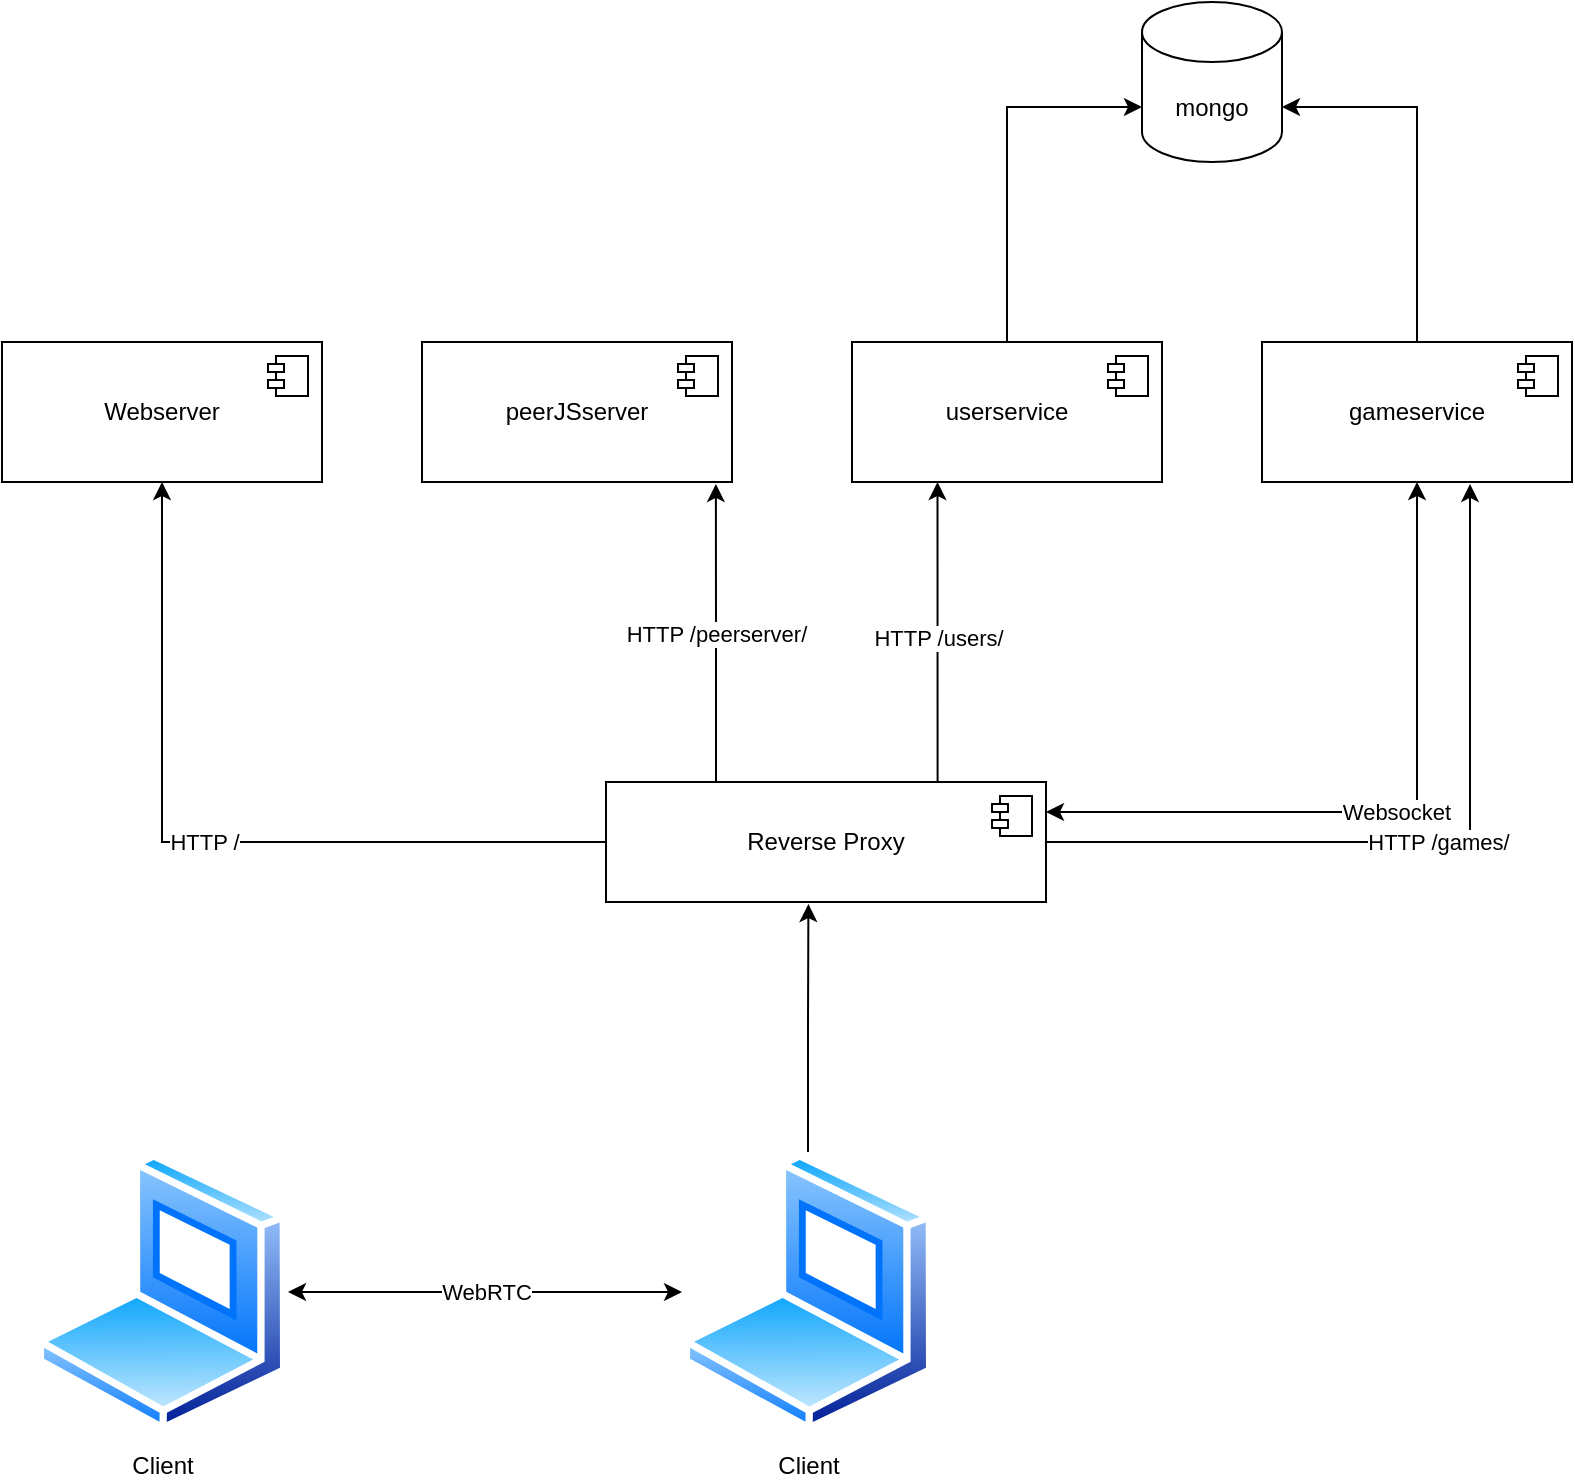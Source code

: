 <mxfile version="21.6.2" type="device">
  <diagram name="Seite-1" id="98PcAJedQJZuWLmFu6Pi">
    <mxGraphModel dx="1434" dy="874" grid="1" gridSize="10" guides="1" tooltips="1" connect="1" arrows="1" fold="1" page="1" pageScale="1" pageWidth="827" pageHeight="1169" math="0" shadow="0">
      <root>
        <mxCell id="0" />
        <mxCell id="1" parent="0" />
        <mxCell id="doCnqLaW5SSGX4WAe50L-33" style="edgeStyle=orthogonalEdgeStyle;rounded=0;orthogonalLoop=1;jettySize=auto;html=1;entryX=0.46;entryY=1.017;entryDx=0;entryDy=0;entryPerimeter=0;" edge="1" parent="1" source="doCnqLaW5SSGX4WAe50L-1" target="doCnqLaW5SSGX4WAe50L-2">
          <mxGeometry relative="1" as="geometry" />
        </mxCell>
        <mxCell id="doCnqLaW5SSGX4WAe50L-1" value="Client" style="image;aspect=fixed;perimeter=ellipsePerimeter;html=1;align=center;shadow=0;dashed=0;spacingTop=3;image=img/lib/active_directory/laptop_client.svg;" vertex="1" parent="1">
          <mxGeometry x="360" y="585" width="126" height="140" as="geometry" />
        </mxCell>
        <mxCell id="doCnqLaW5SSGX4WAe50L-31" value="HTTP /" style="edgeStyle=orthogonalEdgeStyle;rounded=0;orthogonalLoop=1;jettySize=auto;html=1;entryX=0.5;entryY=1;entryDx=0;entryDy=0;" edge="1" parent="1" source="doCnqLaW5SSGX4WAe50L-2" target="doCnqLaW5SSGX4WAe50L-26">
          <mxGeometry relative="1" as="geometry" />
        </mxCell>
        <mxCell id="doCnqLaW5SSGX4WAe50L-34" value="&lt;div&gt;HTTP /peerserver/&lt;/div&gt;" style="edgeStyle=orthogonalEdgeStyle;rounded=0;orthogonalLoop=1;jettySize=auto;html=1;exitX=0.25;exitY=0;exitDx=0;exitDy=0;entryX=0.948;entryY=1.014;entryDx=0;entryDy=0;entryPerimeter=0;startArrow=none;startFill=0;" edge="1" parent="1" source="doCnqLaW5SSGX4WAe50L-2" target="doCnqLaW5SSGX4WAe50L-9">
          <mxGeometry relative="1" as="geometry" />
        </mxCell>
        <mxCell id="doCnqLaW5SSGX4WAe50L-35" value="HTTP /users/" style="edgeStyle=orthogonalEdgeStyle;rounded=0;orthogonalLoop=1;jettySize=auto;html=1;exitX=0.75;exitY=0;exitDx=0;exitDy=0;entryX=0.25;entryY=1;entryDx=0;entryDy=0;" edge="1" parent="1">
          <mxGeometry relative="1" as="geometry">
            <mxPoint x="491" y="400" as="sourcePoint" />
            <mxPoint x="487.75" y="250" as="targetPoint" />
            <Array as="points">
              <mxPoint x="491" y="401" />
              <mxPoint x="488" y="401" />
            </Array>
          </mxGeometry>
        </mxCell>
        <mxCell id="doCnqLaW5SSGX4WAe50L-37" value="HTTP /games/" style="edgeStyle=orthogonalEdgeStyle;rounded=0;orthogonalLoop=1;jettySize=auto;html=1;entryX=0.671;entryY=1.014;entryDx=0;entryDy=0;entryPerimeter=0;" edge="1" parent="1" source="doCnqLaW5SSGX4WAe50L-2" target="doCnqLaW5SSGX4WAe50L-7">
          <mxGeometry relative="1" as="geometry" />
        </mxCell>
        <mxCell id="doCnqLaW5SSGX4WAe50L-2" value="&lt;div&gt;Reverse Proxy&lt;/div&gt;" style="html=1;dropTarget=0;whiteSpace=wrap;" vertex="1" parent="1">
          <mxGeometry x="322" y="400" width="220" height="60" as="geometry" />
        </mxCell>
        <mxCell id="doCnqLaW5SSGX4WAe50L-3" value="" style="shape=module;jettyWidth=8;jettyHeight=4;" vertex="1" parent="doCnqLaW5SSGX4WAe50L-2">
          <mxGeometry x="1" width="20" height="20" relative="1" as="geometry">
            <mxPoint x="-27" y="7" as="offset" />
          </mxGeometry>
        </mxCell>
        <mxCell id="doCnqLaW5SSGX4WAe50L-12" style="edgeStyle=orthogonalEdgeStyle;rounded=0;orthogonalLoop=1;jettySize=auto;html=1;entryX=0;entryY=0;entryDx=0;entryDy=52.5;entryPerimeter=0;" edge="1" parent="1" source="doCnqLaW5SSGX4WAe50L-5" target="doCnqLaW5SSGX4WAe50L-11">
          <mxGeometry relative="1" as="geometry" />
        </mxCell>
        <mxCell id="doCnqLaW5SSGX4WAe50L-5" value="userservice" style="html=1;dropTarget=0;whiteSpace=wrap;" vertex="1" parent="1">
          <mxGeometry x="445" y="180" width="155" height="70" as="geometry" />
        </mxCell>
        <mxCell id="doCnqLaW5SSGX4WAe50L-6" value="" style="shape=module;jettyWidth=8;jettyHeight=4;" vertex="1" parent="doCnqLaW5SSGX4WAe50L-5">
          <mxGeometry x="1" width="20" height="20" relative="1" as="geometry">
            <mxPoint x="-27" y="7" as="offset" />
          </mxGeometry>
        </mxCell>
        <mxCell id="doCnqLaW5SSGX4WAe50L-13" style="edgeStyle=orthogonalEdgeStyle;rounded=0;orthogonalLoop=1;jettySize=auto;html=1;entryX=1;entryY=0;entryDx=0;entryDy=52.5;entryPerimeter=0;" edge="1" parent="1" source="doCnqLaW5SSGX4WAe50L-7" target="doCnqLaW5SSGX4WAe50L-11">
          <mxGeometry relative="1" as="geometry" />
        </mxCell>
        <mxCell id="doCnqLaW5SSGX4WAe50L-38" value="Websocket" style="edgeStyle=orthogonalEdgeStyle;rounded=0;orthogonalLoop=1;jettySize=auto;html=1;entryX=1;entryY=0.25;entryDx=0;entryDy=0;exitX=0.5;exitY=1;exitDx=0;exitDy=0;startArrow=classic;startFill=1;" edge="1" parent="1" source="doCnqLaW5SSGX4WAe50L-7" target="doCnqLaW5SSGX4WAe50L-2">
          <mxGeometry relative="1" as="geometry" />
        </mxCell>
        <mxCell id="doCnqLaW5SSGX4WAe50L-7" value="gameservice" style="html=1;dropTarget=0;whiteSpace=wrap;" vertex="1" parent="1">
          <mxGeometry x="650" y="180" width="155" height="70" as="geometry" />
        </mxCell>
        <mxCell id="doCnqLaW5SSGX4WAe50L-8" value="" style="shape=module;jettyWidth=8;jettyHeight=4;" vertex="1" parent="doCnqLaW5SSGX4WAe50L-7">
          <mxGeometry x="1" width="20" height="20" relative="1" as="geometry">
            <mxPoint x="-27" y="7" as="offset" />
          </mxGeometry>
        </mxCell>
        <mxCell id="doCnqLaW5SSGX4WAe50L-9" value="peerJSserver" style="html=1;dropTarget=0;whiteSpace=wrap;" vertex="1" parent="1">
          <mxGeometry x="230" y="180" width="155" height="70" as="geometry" />
        </mxCell>
        <mxCell id="doCnqLaW5SSGX4WAe50L-10" value="" style="shape=module;jettyWidth=8;jettyHeight=4;" vertex="1" parent="doCnqLaW5SSGX4WAe50L-9">
          <mxGeometry x="1" width="20" height="20" relative="1" as="geometry">
            <mxPoint x="-27" y="7" as="offset" />
          </mxGeometry>
        </mxCell>
        <mxCell id="doCnqLaW5SSGX4WAe50L-11" value="mongo" style="shape=cylinder3;whiteSpace=wrap;html=1;boundedLbl=1;backgroundOutline=1;size=15;" vertex="1" parent="1">
          <mxGeometry x="590" y="10" width="70" height="80" as="geometry" />
        </mxCell>
        <mxCell id="doCnqLaW5SSGX4WAe50L-26" value="Webserver" style="html=1;dropTarget=0;whiteSpace=wrap;" vertex="1" parent="1">
          <mxGeometry x="20" y="180" width="160" height="70" as="geometry" />
        </mxCell>
        <mxCell id="doCnqLaW5SSGX4WAe50L-27" value="" style="shape=module;jettyWidth=8;jettyHeight=4;" vertex="1" parent="doCnqLaW5SSGX4WAe50L-26">
          <mxGeometry x="1" width="20" height="20" relative="1" as="geometry">
            <mxPoint x="-27" y="7" as="offset" />
          </mxGeometry>
        </mxCell>
        <mxCell id="doCnqLaW5SSGX4WAe50L-39" value="WebRTC" style="edgeStyle=orthogonalEdgeStyle;rounded=0;orthogonalLoop=1;jettySize=auto;html=1;entryX=0;entryY=0.5;entryDx=0;entryDy=0;startArrow=classic;startFill=1;" edge="1" parent="1" source="doCnqLaW5SSGX4WAe50L-30" target="doCnqLaW5SSGX4WAe50L-1">
          <mxGeometry relative="1" as="geometry" />
        </mxCell>
        <mxCell id="doCnqLaW5SSGX4WAe50L-30" value="Client" style="image;aspect=fixed;perimeter=ellipsePerimeter;html=1;align=center;shadow=0;dashed=0;spacingTop=3;image=img/lib/active_directory/laptop_client.svg;" vertex="1" parent="1">
          <mxGeometry x="37" y="585" width="126" height="140" as="geometry" />
        </mxCell>
      </root>
    </mxGraphModel>
  </diagram>
</mxfile>
